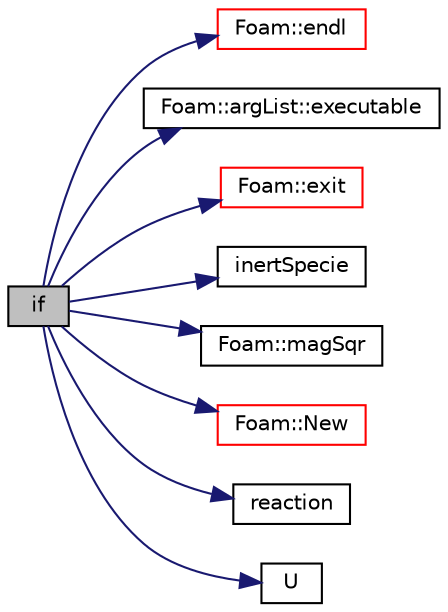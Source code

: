 digraph "if"
{
  bgcolor="transparent";
  edge [fontname="Helvetica",fontsize="10",labelfontname="Helvetica",labelfontsize="10"];
  node [fontname="Helvetica",fontsize="10",shape=record];
  rankdir="LR";
  Node6 [label="if",height=0.2,width=0.4,color="black", fillcolor="grey75", style="filled", fontcolor="black"];
  Node6 -> Node7 [color="midnightblue",fontsize="10",style="solid",fontname="Helvetica"];
  Node7 [label="Foam::endl",height=0.2,width=0.4,color="red",URL="$a21851.html#a2db8fe02a0d3909e9351bb4275b23ce4",tooltip="Add newline and flush stream. "];
  Node6 -> Node9 [color="midnightblue",fontsize="10",style="solid",fontname="Helvetica"];
  Node9 [label="Foam::argList::executable",height=0.2,width=0.4,color="black",URL="$a27769.html#a765dc84fb62a292b0dee3034a510b14e",tooltip="Name of executable without the path. "];
  Node6 -> Node10 [color="midnightblue",fontsize="10",style="solid",fontname="Helvetica"];
  Node10 [label="Foam::exit",height=0.2,width=0.4,color="red",URL="$a21851.html#a06ca7250d8e89caf05243ec094843642"];
  Node6 -> Node57 [color="midnightblue",fontsize="10",style="solid",fontname="Helvetica"];
  Node57 [label="inertSpecie",height=0.2,width=0.4,color="black",URL="$a41282.html#a176b66e849f8a3631fd523c56ab7a414"];
  Node6 -> Node58 [color="midnightblue",fontsize="10",style="solid",fontname="Helvetica"];
  Node58 [label="Foam::magSqr",height=0.2,width=0.4,color="black",URL="$a21851.html#ae6fff2c6981e6d9618aa5038e69def6e"];
  Node6 -> Node59 [color="midnightblue",fontsize="10",style="solid",fontname="Helvetica"];
  Node59 [label="Foam::New",height=0.2,width=0.4,color="red",URL="$a21851.html#a9d62cf14554c95e83f83f14909d9e0ec"];
  Node6 -> Node337 [color="midnightblue",fontsize="10",style="solid",fontname="Helvetica"];
  Node337 [label="reaction",height=0.2,width=0.4,color="black",URL="$a41288.html#a31e20dded3aa39de922899a34687efcc"];
  Node6 -> Node338 [color="midnightblue",fontsize="10",style="solid",fontname="Helvetica"];
  Node338 [label="U",height=0.2,width=0.4,color="black",URL="$a41276.html#a8eb54033405af411fe433335d91bdf23"];
}
